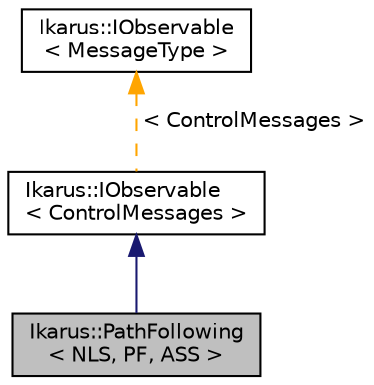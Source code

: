 digraph "Ikarus::PathFollowing&lt; NLS, PF, ASS &gt;"
{
 // LATEX_PDF_SIZE
  edge [fontname="Helvetica",fontsize="10",labelfontname="Helvetica",labelfontsize="10"];
  node [fontname="Helvetica",fontsize="10",shape=record];
  Node1 [label="Ikarus::PathFollowing\l\< NLS, PF, ASS \>",height=0.2,width=0.4,color="black", fillcolor="grey75", style="filled", fontcolor="black",tooltip="The PathFollowing control routine for path-following analysis."];
  Node2 -> Node1 [dir="back",color="midnightblue",fontsize="10",style="solid"];
  Node2 [label="Ikarus::IObservable\l\< ControlMessages \>",height=0.2,width=0.4,color="black", fillcolor="white", style="filled",URL="$a01868.html",tooltip=" "];
  Node3 -> Node2 [dir="back",color="orange",fontsize="10",style="dashed",label=" \< ControlMessages \>" ];
  Node3 [label="Ikarus::IObservable\l\< MessageType \>",height=0.2,width=0.4,color="black", fillcolor="white", style="filled",URL="$a01868.html",tooltip="Generic observable interface for the Observer design pattern. See  for a description of the design pa..."];
}
